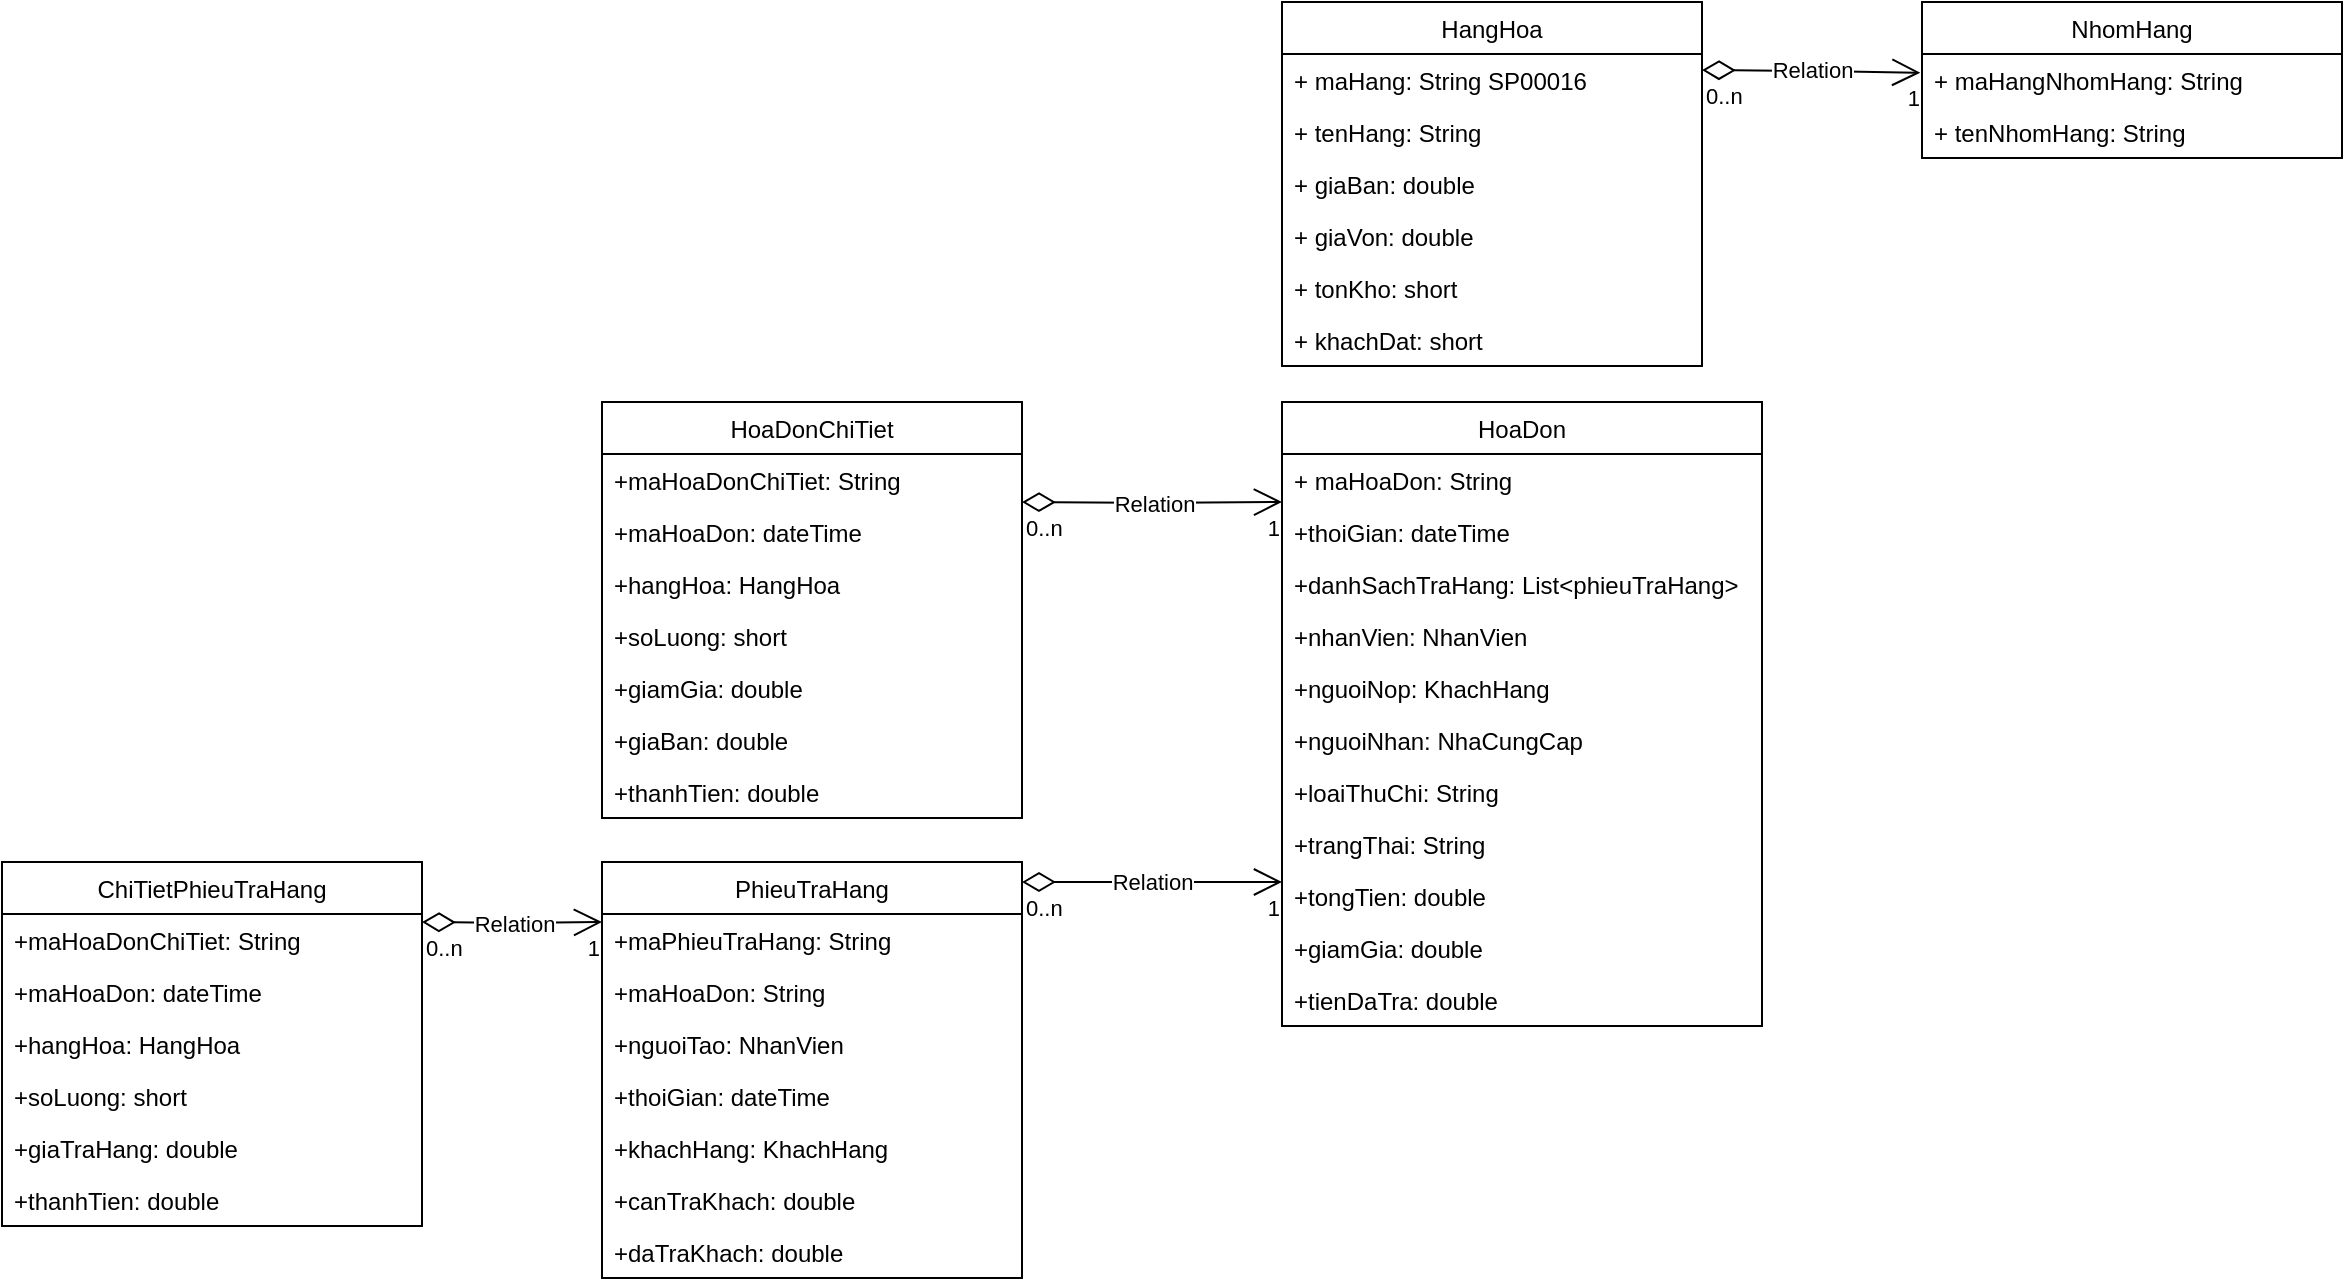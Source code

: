 <mxfile version="13.9.9" type="device"><diagram id="Uu4i0tBCUgNNrZvMfekL" name="Page-1"><mxGraphModel dx="1572" dy="338" grid="1" gridSize="10" guides="1" tooltips="1" connect="1" arrows="1" fold="1" page="1" pageScale="1" pageWidth="850" pageHeight="1100" math="0" shadow="0"><root><mxCell id="0"/><mxCell id="1" parent="0"/><mxCell id="KLVZ74iMkm5RS4pxARlG-1" value="HangHoa" style="swimlane;fontStyle=0;childLayout=stackLayout;horizontal=1;startSize=26;fillColor=none;horizontalStack=0;resizeParent=1;resizeParentMax=0;resizeLast=0;collapsible=1;marginBottom=0;" vertex="1" parent="1"><mxGeometry x="40" y="120" width="210" height="182" as="geometry"/></mxCell><mxCell id="KLVZ74iMkm5RS4pxARlG-2" value="+ maHang: String SP00016" style="text;strokeColor=none;fillColor=none;align=left;verticalAlign=top;spacingLeft=4;spacingRight=4;overflow=hidden;rotatable=0;points=[[0,0.5],[1,0.5]];portConstraint=eastwest;" vertex="1" parent="KLVZ74iMkm5RS4pxARlG-1"><mxGeometry y="26" width="210" height="26" as="geometry"/></mxCell><mxCell id="KLVZ74iMkm5RS4pxARlG-3" value="+ tenHang: String" style="text;strokeColor=none;fillColor=none;align=left;verticalAlign=top;spacingLeft=4;spacingRight=4;overflow=hidden;rotatable=0;points=[[0,0.5],[1,0.5]];portConstraint=eastwest;" vertex="1" parent="KLVZ74iMkm5RS4pxARlG-1"><mxGeometry y="52" width="210" height="26" as="geometry"/></mxCell><mxCell id="KLVZ74iMkm5RS4pxARlG-4" value="+ giaBan: double" style="text;strokeColor=none;fillColor=none;align=left;verticalAlign=top;spacingLeft=4;spacingRight=4;overflow=hidden;rotatable=0;points=[[0,0.5],[1,0.5]];portConstraint=eastwest;" vertex="1" parent="KLVZ74iMkm5RS4pxARlG-1"><mxGeometry y="78" width="210" height="26" as="geometry"/></mxCell><mxCell id="KLVZ74iMkm5RS4pxARlG-5" value="+ giaVon: double" style="text;strokeColor=none;fillColor=none;align=left;verticalAlign=top;spacingLeft=4;spacingRight=4;overflow=hidden;rotatable=0;points=[[0,0.5],[1,0.5]];portConstraint=eastwest;" vertex="1" parent="KLVZ74iMkm5RS4pxARlG-1"><mxGeometry y="104" width="210" height="26" as="geometry"/></mxCell><mxCell id="KLVZ74iMkm5RS4pxARlG-6" value="+ tonKho: short" style="text;strokeColor=none;fillColor=none;align=left;verticalAlign=top;spacingLeft=4;spacingRight=4;overflow=hidden;rotatable=0;points=[[0,0.5],[1,0.5]];portConstraint=eastwest;" vertex="1" parent="KLVZ74iMkm5RS4pxARlG-1"><mxGeometry y="130" width="210" height="26" as="geometry"/></mxCell><mxCell id="KLVZ74iMkm5RS4pxARlG-7" value="+ khachDat: short" style="text;strokeColor=none;fillColor=none;align=left;verticalAlign=top;spacingLeft=4;spacingRight=4;overflow=hidden;rotatable=0;points=[[0,0.5],[1,0.5]];portConstraint=eastwest;" vertex="1" parent="KLVZ74iMkm5RS4pxARlG-1"><mxGeometry y="156" width="210" height="26" as="geometry"/></mxCell><mxCell id="KLVZ74iMkm5RS4pxARlG-8" value="NhomHang" style="swimlane;fontStyle=0;childLayout=stackLayout;horizontal=1;startSize=26;fillColor=none;horizontalStack=0;resizeParent=1;resizeParentMax=0;resizeLast=0;collapsible=1;marginBottom=0;" vertex="1" parent="1"><mxGeometry x="360" y="120" width="210" height="78" as="geometry"/></mxCell><mxCell id="KLVZ74iMkm5RS4pxARlG-9" value="+ maHangNhomHang: String" style="text;strokeColor=none;fillColor=none;align=left;verticalAlign=top;spacingLeft=4;spacingRight=4;overflow=hidden;rotatable=0;points=[[0,0.5],[1,0.5]];portConstraint=eastwest;" vertex="1" parent="KLVZ74iMkm5RS4pxARlG-8"><mxGeometry y="26" width="210" height="26" as="geometry"/></mxCell><mxCell id="KLVZ74iMkm5RS4pxARlG-10" value="+ tenNhomHang: String" style="text;strokeColor=none;fillColor=none;align=left;verticalAlign=top;spacingLeft=4;spacingRight=4;overflow=hidden;rotatable=0;points=[[0,0.5],[1,0.5]];portConstraint=eastwest;" vertex="1" parent="KLVZ74iMkm5RS4pxARlG-8"><mxGeometry y="52" width="210" height="26" as="geometry"/></mxCell><mxCell id="KLVZ74iMkm5RS4pxARlG-16" value="Relation" style="endArrow=open;html=1;endSize=12;startArrow=diamondThin;startSize=14;startFill=0;edgeStyle=orthogonalEdgeStyle;entryX=-0.004;entryY=0.36;entryDx=0;entryDy=0;entryPerimeter=0;" edge="1" parent="1" target="KLVZ74iMkm5RS4pxARlG-9"><mxGeometry relative="1" as="geometry"><mxPoint x="250" y="154" as="sourcePoint"/><mxPoint x="340" y="164" as="targetPoint"/></mxGeometry></mxCell><mxCell id="KLVZ74iMkm5RS4pxARlG-17" value="0..n" style="edgeLabel;resizable=0;html=1;align=left;verticalAlign=top;" connectable="0" vertex="1" parent="KLVZ74iMkm5RS4pxARlG-16"><mxGeometry x="-1" relative="1" as="geometry"/></mxCell><mxCell id="KLVZ74iMkm5RS4pxARlG-18" value="1" style="edgeLabel;resizable=0;html=1;align=right;verticalAlign=top;" connectable="0" vertex="1" parent="KLVZ74iMkm5RS4pxARlG-16"><mxGeometry x="1" relative="1" as="geometry"/></mxCell><mxCell id="KLVZ74iMkm5RS4pxARlG-19" value="HoaDon" style="swimlane;fontStyle=0;childLayout=stackLayout;horizontal=1;startSize=26;fillColor=none;horizontalStack=0;resizeParent=1;resizeParentMax=0;resizeLast=0;collapsible=1;marginBottom=0;" vertex="1" parent="1"><mxGeometry x="40" y="320" width="240" height="312" as="geometry"/></mxCell><mxCell id="KLVZ74iMkm5RS4pxARlG-20" value="+ maHoaDon: String" style="text;strokeColor=none;fillColor=none;align=left;verticalAlign=top;spacingLeft=4;spacingRight=4;overflow=hidden;rotatable=0;points=[[0,0.5],[1,0.5]];portConstraint=eastwest;" vertex="1" parent="KLVZ74iMkm5RS4pxARlG-19"><mxGeometry y="26" width="240" height="26" as="geometry"/></mxCell><mxCell id="KLVZ74iMkm5RS4pxARlG-21" value="+thoiGian: dateTime" style="text;strokeColor=none;fillColor=none;align=left;verticalAlign=top;spacingLeft=4;spacingRight=4;overflow=hidden;rotatable=0;points=[[0,0.5],[1,0.5]];portConstraint=eastwest;" vertex="1" parent="KLVZ74iMkm5RS4pxARlG-19"><mxGeometry y="52" width="240" height="26" as="geometry"/></mxCell><mxCell id="KLVZ74iMkm5RS4pxARlG-22" value="+danhSachTraHang: List&lt;phieuTraHang&gt;" style="text;strokeColor=none;fillColor=none;align=left;verticalAlign=top;spacingLeft=4;spacingRight=4;overflow=hidden;rotatable=0;points=[[0,0.5],[1,0.5]];portConstraint=eastwest;" vertex="1" parent="KLVZ74iMkm5RS4pxARlG-19"><mxGeometry y="78" width="240" height="26" as="geometry"/></mxCell><mxCell id="KLVZ74iMkm5RS4pxARlG-23" value="+nhanVien: NhanVien" style="text;strokeColor=none;fillColor=none;align=left;verticalAlign=top;spacingLeft=4;spacingRight=4;overflow=hidden;rotatable=0;points=[[0,0.5],[1,0.5]];portConstraint=eastwest;" vertex="1" parent="KLVZ74iMkm5RS4pxARlG-19"><mxGeometry y="104" width="240" height="26" as="geometry"/></mxCell><mxCell id="KLVZ74iMkm5RS4pxARlG-24" value="+nguoiNop: KhachHang" style="text;strokeColor=none;fillColor=none;align=left;verticalAlign=top;spacingLeft=4;spacingRight=4;overflow=hidden;rotatable=0;points=[[0,0.5],[1,0.5]];portConstraint=eastwest;" vertex="1" parent="KLVZ74iMkm5RS4pxARlG-19"><mxGeometry y="130" width="240" height="26" as="geometry"/></mxCell><mxCell id="KLVZ74iMkm5RS4pxARlG-25" value="+nguoiNhan: NhaCungCap" style="text;strokeColor=none;fillColor=none;align=left;verticalAlign=top;spacingLeft=4;spacingRight=4;overflow=hidden;rotatable=0;points=[[0,0.5],[1,0.5]];portConstraint=eastwest;" vertex="1" parent="KLVZ74iMkm5RS4pxARlG-19"><mxGeometry y="156" width="240" height="26" as="geometry"/></mxCell><mxCell id="KLVZ74iMkm5RS4pxARlG-26" value="+loaiThuChi: String" style="text;strokeColor=none;fillColor=none;align=left;verticalAlign=top;spacingLeft=4;spacingRight=4;overflow=hidden;rotatable=0;points=[[0,0.5],[1,0.5]];portConstraint=eastwest;" vertex="1" parent="KLVZ74iMkm5RS4pxARlG-19"><mxGeometry y="182" width="240" height="26" as="geometry"/></mxCell><mxCell id="KLVZ74iMkm5RS4pxARlG-27" value="+trangThai: String" style="text;strokeColor=none;fillColor=none;align=left;verticalAlign=top;spacingLeft=4;spacingRight=4;overflow=hidden;rotatable=0;points=[[0,0.5],[1,0.5]];portConstraint=eastwest;" vertex="1" parent="KLVZ74iMkm5RS4pxARlG-19"><mxGeometry y="208" width="240" height="26" as="geometry"/></mxCell><mxCell id="KLVZ74iMkm5RS4pxARlG-28" value="+tongTien: double" style="text;strokeColor=none;fillColor=none;align=left;verticalAlign=top;spacingLeft=4;spacingRight=4;overflow=hidden;rotatable=0;points=[[0,0.5],[1,0.5]];portConstraint=eastwest;" vertex="1" parent="KLVZ74iMkm5RS4pxARlG-19"><mxGeometry y="234" width="240" height="26" as="geometry"/></mxCell><mxCell id="KLVZ74iMkm5RS4pxARlG-29" value="+giamGia: double" style="text;strokeColor=none;fillColor=none;align=left;verticalAlign=top;spacingLeft=4;spacingRight=4;overflow=hidden;rotatable=0;points=[[0,0.5],[1,0.5]];portConstraint=eastwest;" vertex="1" parent="KLVZ74iMkm5RS4pxARlG-19"><mxGeometry y="260" width="240" height="26" as="geometry"/></mxCell><mxCell id="KLVZ74iMkm5RS4pxARlG-30" value="+tienDaTra: double" style="text;strokeColor=none;fillColor=none;align=left;verticalAlign=top;spacingLeft=4;spacingRight=4;overflow=hidden;rotatable=0;points=[[0,0.5],[1,0.5]];portConstraint=eastwest;" vertex="1" parent="KLVZ74iMkm5RS4pxARlG-19"><mxGeometry y="286" width="240" height="26" as="geometry"/></mxCell><mxCell id="KLVZ74iMkm5RS4pxARlG-31" value="HoaDonChiTiet" style="swimlane;fontStyle=0;childLayout=stackLayout;horizontal=1;startSize=26;fillColor=none;horizontalStack=0;resizeParent=1;resizeParentMax=0;resizeLast=0;collapsible=1;marginBottom=0;" vertex="1" parent="1"><mxGeometry x="-300" y="320" width="210" height="208" as="geometry"/></mxCell><mxCell id="KLVZ74iMkm5RS4pxARlG-32" value="+maHoaDonChiTiet: String" style="text;strokeColor=none;fillColor=none;align=left;verticalAlign=top;spacingLeft=4;spacingRight=4;overflow=hidden;rotatable=0;points=[[0,0.5],[1,0.5]];portConstraint=eastwest;" vertex="1" parent="KLVZ74iMkm5RS4pxARlG-31"><mxGeometry y="26" width="210" height="26" as="geometry"/></mxCell><mxCell id="KLVZ74iMkm5RS4pxARlG-33" value="+maHoaDon: dateTime" style="text;strokeColor=none;fillColor=none;align=left;verticalAlign=top;spacingLeft=4;spacingRight=4;overflow=hidden;rotatable=0;points=[[0,0.5],[1,0.5]];portConstraint=eastwest;" vertex="1" parent="KLVZ74iMkm5RS4pxARlG-31"><mxGeometry y="52" width="210" height="26" as="geometry"/></mxCell><mxCell id="KLVZ74iMkm5RS4pxARlG-34" value="+hangHoa: HangHoa" style="text;strokeColor=none;fillColor=none;align=left;verticalAlign=top;spacingLeft=4;spacingRight=4;overflow=hidden;rotatable=0;points=[[0,0.5],[1,0.5]];portConstraint=eastwest;" vertex="1" parent="KLVZ74iMkm5RS4pxARlG-31"><mxGeometry y="78" width="210" height="26" as="geometry"/></mxCell><mxCell id="KLVZ74iMkm5RS4pxARlG-36" value="+soLuong: short" style="text;strokeColor=none;fillColor=none;align=left;verticalAlign=top;spacingLeft=4;spacingRight=4;overflow=hidden;rotatable=0;points=[[0,0.5],[1,0.5]];portConstraint=eastwest;" vertex="1" parent="KLVZ74iMkm5RS4pxARlG-31"><mxGeometry y="104" width="210" height="26" as="geometry"/></mxCell><mxCell id="KLVZ74iMkm5RS4pxARlG-37" value="+giamGia: double" style="text;strokeColor=none;fillColor=none;align=left;verticalAlign=top;spacingLeft=4;spacingRight=4;overflow=hidden;rotatable=0;points=[[0,0.5],[1,0.5]];portConstraint=eastwest;" vertex="1" parent="KLVZ74iMkm5RS4pxARlG-31"><mxGeometry y="130" width="210" height="26" as="geometry"/></mxCell><mxCell id="KLVZ74iMkm5RS4pxARlG-38" value="+giaBan: double" style="text;strokeColor=none;fillColor=none;align=left;verticalAlign=top;spacingLeft=4;spacingRight=4;overflow=hidden;rotatable=0;points=[[0,0.5],[1,0.5]];portConstraint=eastwest;" vertex="1" parent="KLVZ74iMkm5RS4pxARlG-31"><mxGeometry y="156" width="210" height="26" as="geometry"/></mxCell><mxCell id="KLVZ74iMkm5RS4pxARlG-39" value="+thanhTien: double" style="text;strokeColor=none;fillColor=none;align=left;verticalAlign=top;spacingLeft=4;spacingRight=4;overflow=hidden;rotatable=0;points=[[0,0.5],[1,0.5]];portConstraint=eastwest;" vertex="1" parent="KLVZ74iMkm5RS4pxARlG-31"><mxGeometry y="182" width="210" height="26" as="geometry"/></mxCell><mxCell id="KLVZ74iMkm5RS4pxARlG-43" value="PhieuTraHang" style="swimlane;fontStyle=0;childLayout=stackLayout;horizontal=1;startSize=26;fillColor=none;horizontalStack=0;resizeParent=1;resizeParentMax=0;resizeLast=0;collapsible=1;marginBottom=0;" vertex="1" parent="1"><mxGeometry x="-300" y="550" width="210" height="208" as="geometry"/></mxCell><mxCell id="KLVZ74iMkm5RS4pxARlG-44" value="+maPhieuTraHang: String" style="text;strokeColor=none;fillColor=none;align=left;verticalAlign=top;spacingLeft=4;spacingRight=4;overflow=hidden;rotatable=0;points=[[0,0.5],[1,0.5]];portConstraint=eastwest;" vertex="1" parent="KLVZ74iMkm5RS4pxARlG-43"><mxGeometry y="26" width="210" height="26" as="geometry"/></mxCell><mxCell id="KLVZ74iMkm5RS4pxARlG-45" value="+maHoaDon: String" style="text;strokeColor=none;fillColor=none;align=left;verticalAlign=top;spacingLeft=4;spacingRight=4;overflow=hidden;rotatable=0;points=[[0,0.5],[1,0.5]];portConstraint=eastwest;" vertex="1" parent="KLVZ74iMkm5RS4pxARlG-43"><mxGeometry y="52" width="210" height="26" as="geometry"/></mxCell><mxCell id="KLVZ74iMkm5RS4pxARlG-46" value="+nguoiTao: NhanVien" style="text;strokeColor=none;fillColor=none;align=left;verticalAlign=top;spacingLeft=4;spacingRight=4;overflow=hidden;rotatable=0;points=[[0,0.5],[1,0.5]];portConstraint=eastwest;" vertex="1" parent="KLVZ74iMkm5RS4pxARlG-43"><mxGeometry y="78" width="210" height="26" as="geometry"/></mxCell><mxCell id="KLVZ74iMkm5RS4pxARlG-47" value="+thoiGian: dateTime" style="text;strokeColor=none;fillColor=none;align=left;verticalAlign=top;spacingLeft=4;spacingRight=4;overflow=hidden;rotatable=0;points=[[0,0.5],[1,0.5]];portConstraint=eastwest;" vertex="1" parent="KLVZ74iMkm5RS4pxARlG-43"><mxGeometry y="104" width="210" height="26" as="geometry"/></mxCell><mxCell id="KLVZ74iMkm5RS4pxARlG-48" value="+khachHang: KhachHang" style="text;strokeColor=none;fillColor=none;align=left;verticalAlign=top;spacingLeft=4;spacingRight=4;overflow=hidden;rotatable=0;points=[[0,0.5],[1,0.5]];portConstraint=eastwest;" vertex="1" parent="KLVZ74iMkm5RS4pxARlG-43"><mxGeometry y="130" width="210" height="26" as="geometry"/></mxCell><mxCell id="KLVZ74iMkm5RS4pxARlG-49" value="+canTraKhach: double" style="text;strokeColor=none;fillColor=none;align=left;verticalAlign=top;spacingLeft=4;spacingRight=4;overflow=hidden;rotatable=0;points=[[0,0.5],[1,0.5]];portConstraint=eastwest;" vertex="1" parent="KLVZ74iMkm5RS4pxARlG-43"><mxGeometry y="156" width="210" height="26" as="geometry"/></mxCell><mxCell id="KLVZ74iMkm5RS4pxARlG-50" value="+daTraKhach: double" style="text;strokeColor=none;fillColor=none;align=left;verticalAlign=top;spacingLeft=4;spacingRight=4;overflow=hidden;rotatable=0;points=[[0,0.5],[1,0.5]];portConstraint=eastwest;" vertex="1" parent="KLVZ74iMkm5RS4pxARlG-43"><mxGeometry y="182" width="210" height="26" as="geometry"/></mxCell><mxCell id="KLVZ74iMkm5RS4pxARlG-52" value="Relation" style="endArrow=open;html=1;endSize=12;startArrow=diamondThin;startSize=14;startFill=0;edgeStyle=orthogonalEdgeStyle;entryX=0;entryY=0.923;entryDx=0;entryDy=0;entryPerimeter=0;" edge="1" parent="1" target="KLVZ74iMkm5RS4pxARlG-20"><mxGeometry relative="1" as="geometry"><mxPoint x="-90" y="370" as="sourcePoint"/><mxPoint x="20" y="370" as="targetPoint"/></mxGeometry></mxCell><mxCell id="KLVZ74iMkm5RS4pxARlG-53" value="0..n" style="edgeLabel;resizable=0;html=1;align=left;verticalAlign=top;" connectable="0" vertex="1" parent="KLVZ74iMkm5RS4pxARlG-52"><mxGeometry x="-1" relative="1" as="geometry"/></mxCell><mxCell id="KLVZ74iMkm5RS4pxARlG-54" value="1" style="edgeLabel;resizable=0;html=1;align=right;verticalAlign=top;" connectable="0" vertex="1" parent="KLVZ74iMkm5RS4pxARlG-52"><mxGeometry x="1" relative="1" as="geometry"/></mxCell><mxCell id="KLVZ74iMkm5RS4pxARlG-63" value="Relation" style="endArrow=open;html=1;endSize=12;startArrow=diamondThin;startSize=14;startFill=0;edgeStyle=orthogonalEdgeStyle;entryX=0;entryY=0.923;entryDx=0;entryDy=0;entryPerimeter=0;" edge="1" parent="1"><mxGeometry relative="1" as="geometry"><mxPoint x="-90" y="560" as="sourcePoint"/><mxPoint x="40" y="559.998" as="targetPoint"/></mxGeometry></mxCell><mxCell id="KLVZ74iMkm5RS4pxARlG-64" value="0..n" style="edgeLabel;resizable=0;html=1;align=left;verticalAlign=top;" connectable="0" vertex="1" parent="KLVZ74iMkm5RS4pxARlG-63"><mxGeometry x="-1" relative="1" as="geometry"/></mxCell><mxCell id="KLVZ74iMkm5RS4pxARlG-65" value="1" style="edgeLabel;resizable=0;html=1;align=right;verticalAlign=top;" connectable="0" vertex="1" parent="KLVZ74iMkm5RS4pxARlG-63"><mxGeometry x="1" relative="1" as="geometry"/></mxCell><mxCell id="KLVZ74iMkm5RS4pxARlG-66" value="ChiTietPhieuTraHang" style="swimlane;fontStyle=0;childLayout=stackLayout;horizontal=1;startSize=26;fillColor=none;horizontalStack=0;resizeParent=1;resizeParentMax=0;resizeLast=0;collapsible=1;marginBottom=0;" vertex="1" parent="1"><mxGeometry x="-600" y="550" width="210" height="182" as="geometry"/></mxCell><mxCell id="KLVZ74iMkm5RS4pxARlG-67" value="+maHoaDonChiTiet: String" style="text;strokeColor=none;fillColor=none;align=left;verticalAlign=top;spacingLeft=4;spacingRight=4;overflow=hidden;rotatable=0;points=[[0,0.5],[1,0.5]];portConstraint=eastwest;" vertex="1" parent="KLVZ74iMkm5RS4pxARlG-66"><mxGeometry y="26" width="210" height="26" as="geometry"/></mxCell><mxCell id="KLVZ74iMkm5RS4pxARlG-68" value="+maHoaDon: dateTime" style="text;strokeColor=none;fillColor=none;align=left;verticalAlign=top;spacingLeft=4;spacingRight=4;overflow=hidden;rotatable=0;points=[[0,0.5],[1,0.5]];portConstraint=eastwest;" vertex="1" parent="KLVZ74iMkm5RS4pxARlG-66"><mxGeometry y="52" width="210" height="26" as="geometry"/></mxCell><mxCell id="KLVZ74iMkm5RS4pxARlG-69" value="+hangHoa: HangHoa" style="text;strokeColor=none;fillColor=none;align=left;verticalAlign=top;spacingLeft=4;spacingRight=4;overflow=hidden;rotatable=0;points=[[0,0.5],[1,0.5]];portConstraint=eastwest;" vertex="1" parent="KLVZ74iMkm5RS4pxARlG-66"><mxGeometry y="78" width="210" height="26" as="geometry"/></mxCell><mxCell id="KLVZ74iMkm5RS4pxARlG-70" value="+soLuong: short" style="text;strokeColor=none;fillColor=none;align=left;verticalAlign=top;spacingLeft=4;spacingRight=4;overflow=hidden;rotatable=0;points=[[0,0.5],[1,0.5]];portConstraint=eastwest;" vertex="1" parent="KLVZ74iMkm5RS4pxARlG-66"><mxGeometry y="104" width="210" height="26" as="geometry"/></mxCell><mxCell id="KLVZ74iMkm5RS4pxARlG-72" value="+giaTraHang: double" style="text;strokeColor=none;fillColor=none;align=left;verticalAlign=top;spacingLeft=4;spacingRight=4;overflow=hidden;rotatable=0;points=[[0,0.5],[1,0.5]];portConstraint=eastwest;" vertex="1" parent="KLVZ74iMkm5RS4pxARlG-66"><mxGeometry y="130" width="210" height="26" as="geometry"/></mxCell><mxCell id="KLVZ74iMkm5RS4pxARlG-73" value="+thanhTien: double" style="text;strokeColor=none;fillColor=none;align=left;verticalAlign=top;spacingLeft=4;spacingRight=4;overflow=hidden;rotatable=0;points=[[0,0.5],[1,0.5]];portConstraint=eastwest;" vertex="1" parent="KLVZ74iMkm5RS4pxARlG-66"><mxGeometry y="156" width="210" height="26" as="geometry"/></mxCell><mxCell id="KLVZ74iMkm5RS4pxARlG-74" value="Relation" style="endArrow=open;html=1;endSize=12;startArrow=diamondThin;startSize=14;startFill=0;edgeStyle=orthogonalEdgeStyle;entryX=0;entryY=0.154;entryDx=0;entryDy=0;entryPerimeter=0;" edge="1" parent="1" target="KLVZ74iMkm5RS4pxARlG-44"><mxGeometry relative="1" as="geometry"><mxPoint x="-390" y="580" as="sourcePoint"/><mxPoint x="-310" y="580" as="targetPoint"/></mxGeometry></mxCell><mxCell id="KLVZ74iMkm5RS4pxARlG-75" value="0..n" style="edgeLabel;resizable=0;html=1;align=left;verticalAlign=top;" connectable="0" vertex="1" parent="KLVZ74iMkm5RS4pxARlG-74"><mxGeometry x="-1" relative="1" as="geometry"/></mxCell><mxCell id="KLVZ74iMkm5RS4pxARlG-76" value="1" style="edgeLabel;resizable=0;html=1;align=right;verticalAlign=top;" connectable="0" vertex="1" parent="KLVZ74iMkm5RS4pxARlG-74"><mxGeometry x="1" relative="1" as="geometry"/></mxCell></root></mxGraphModel></diagram></mxfile>